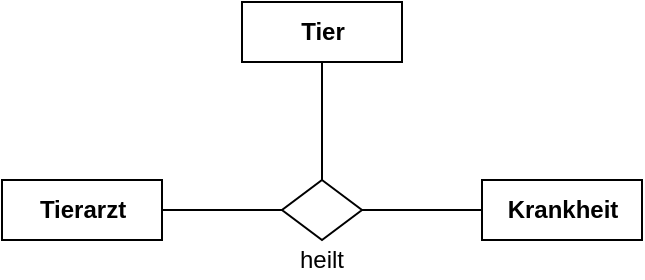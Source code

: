 <mxfile version="22.1.21" type="device">
  <diagram name="Seite-1" id="Spmzwm7a0vFysi-OmtVk">
    <mxGraphModel dx="683" dy="1541" grid="1" gridSize="10" guides="1" tooltips="1" connect="1" arrows="1" fold="1" page="1" pageScale="1" pageWidth="827" pageHeight="1169" math="0" shadow="0">
      <root>
        <mxCell id="0" />
        <mxCell id="1" parent="0" />
        <mxCell id="yjKatD3ov8BAKOIJHhgO-1" value="&lt;b&gt;Tierarzt&lt;/b&gt;" style="html=1;" vertex="1" parent="1">
          <mxGeometry x="120" y="-951" width="80" height="30" as="geometry" />
        </mxCell>
        <mxCell id="yjKatD3ov8BAKOIJHhgO-2" value="&lt;b&gt;Krankheit&lt;/b&gt;" style="html=1;" vertex="1" parent="1">
          <mxGeometry x="360" y="-951" width="80" height="30" as="geometry" />
        </mxCell>
        <mxCell id="yjKatD3ov8BAKOIJHhgO-3" value="" style="endArrow=none;html=1;rounded=0;endSize=10;exitX=0.5;exitY=0;exitDx=0;exitDy=0;" edge="1" parent="1" source="yjKatD3ov8BAKOIJHhgO-7" target="yjKatD3ov8BAKOIJHhgO-9">
          <mxGeometry width="50" height="50" relative="1" as="geometry">
            <mxPoint x="335" y="-992" as="sourcePoint" />
            <mxPoint x="290" y="-1038" as="targetPoint" />
          </mxGeometry>
        </mxCell>
        <mxCell id="yjKatD3ov8BAKOIJHhgO-4" value="" style="endArrow=none;html=1;rounded=0;endSize=10;exitX=1;exitY=0.5;exitDx=0;exitDy=0;entryX=0;entryY=0.5;entryDx=0;entryDy=0;" edge="1" parent="1" source="yjKatD3ov8BAKOIJHhgO-1" target="yjKatD3ov8BAKOIJHhgO-7">
          <mxGeometry width="50" height="50" relative="1" as="geometry">
            <mxPoint x="280" y="-1082" as="sourcePoint" />
            <mxPoint x="330" y="-1132" as="targetPoint" />
          </mxGeometry>
        </mxCell>
        <mxCell id="yjKatD3ov8BAKOIJHhgO-5" value="" style="endArrow=none;html=1;rounded=0;endSize=10;exitX=1;exitY=0.5;exitDx=0;exitDy=0;entryX=0;entryY=0.5;entryDx=0;entryDy=0;" edge="1" parent="1" source="yjKatD3ov8BAKOIJHhgO-7" target="yjKatD3ov8BAKOIJHhgO-2">
          <mxGeometry width="50" height="50" relative="1" as="geometry">
            <mxPoint x="280" y="-1082" as="sourcePoint" />
            <mxPoint x="330" y="-1132" as="targetPoint" />
          </mxGeometry>
        </mxCell>
        <mxCell id="yjKatD3ov8BAKOIJHhgO-6" value="" style="group" vertex="1" connectable="0" parent="1">
          <mxGeometry x="260" y="-951" width="40" height="49" as="geometry" />
        </mxCell>
        <mxCell id="yjKatD3ov8BAKOIJHhgO-7" value="" style="rhombus;" vertex="1" parent="yjKatD3ov8BAKOIJHhgO-6">
          <mxGeometry width="40" height="30" as="geometry" />
        </mxCell>
        <mxCell id="yjKatD3ov8BAKOIJHhgO-8" value="heilt" style="text;html=1;strokeColor=none;fillColor=none;align=center;verticalAlign=middle;whiteSpace=wrap;rounded=0;" vertex="1" parent="yjKatD3ov8BAKOIJHhgO-6">
          <mxGeometry y="30" width="40" height="19" as="geometry" />
        </mxCell>
        <mxCell id="yjKatD3ov8BAKOIJHhgO-9" value="&lt;div&gt;&lt;b&gt;Tier&lt;/b&gt;&lt;/div&gt;" style="html=1;" vertex="1" parent="1">
          <mxGeometry x="240" y="-1040" width="80" height="30" as="geometry" />
        </mxCell>
      </root>
    </mxGraphModel>
  </diagram>
</mxfile>
